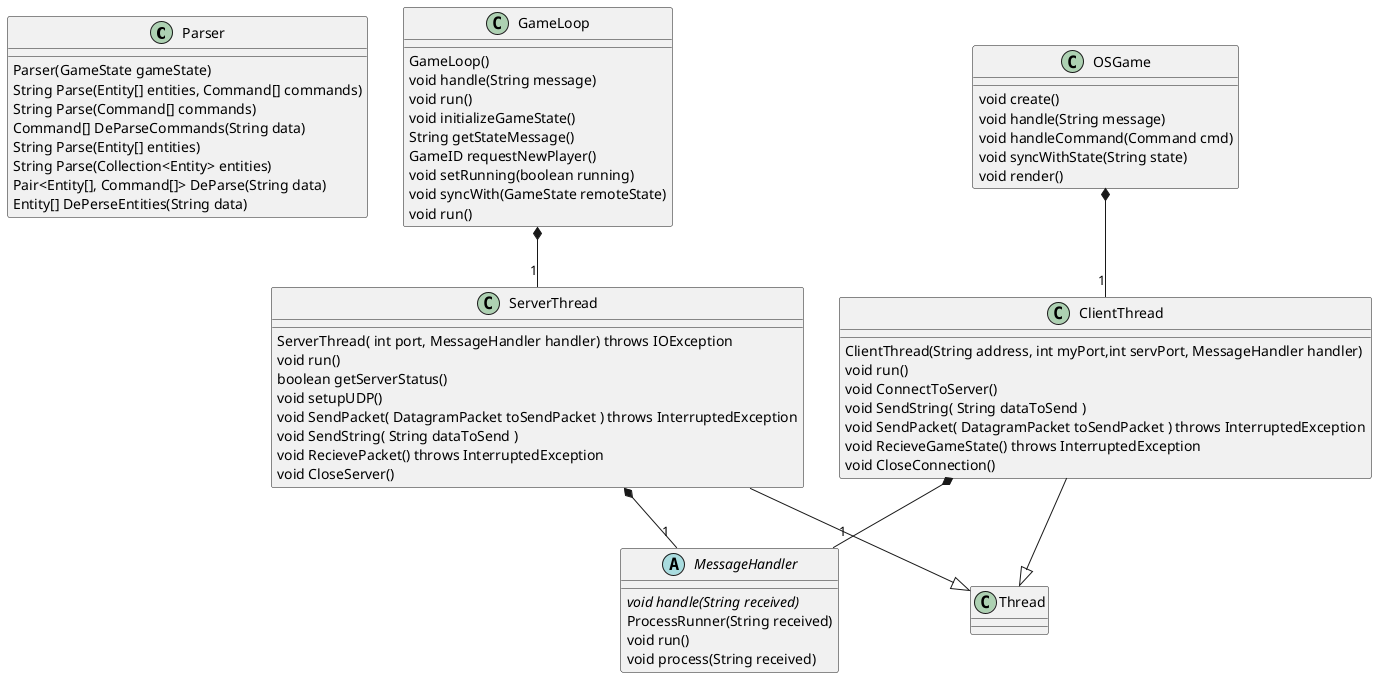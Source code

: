 @startuml
class Parser {
    Parser(GameState gameState)
    String Parse(Entity[] entities, Command[] commands)
    String Parse(Command[] commands)
    Command[] DeParseCommands(String data)
    String Parse(Entity[] entities)
    String Parse(Collection<Entity> entities)
    Pair<Entity[], Command[]> DeParse(String data)
    Entity[] DePerseEntities(String data)
}
class GameLoop{
    GameLoop()
            void handle(String message)
            void run()
    void initializeGameState()
    String getStateMessage()
    GameID requestNewPlayer()
    void setRunning(boolean running)
    void syncWith(GameState remoteState)
    void run()
}
class ServerThread{
    ServerThread( int port, MessageHandler handler) throws IOException
    void run()
    boolean getServerStatus()
    void setupUDP()
    void SendPacket( DatagramPacket toSendPacket ) throws InterruptedException
    void SendString( String dataToSend )
    void RecievePacket() throws InterruptedException
    void CloseServer()
}
class ClientThread{
    ClientThread(String address, int myPort,int servPort, MessageHandler handler)
    void run()
    void ConnectToServer()
    void SendString( String dataToSend )
    void SendPacket( DatagramPacket toSendPacket ) throws InterruptedException
    void RecieveGameState() throws InterruptedException
    void CloseConnection()
}
abstract class MessageHandler {
    {abstract} void handle(String received)
        ProcessRunner(String received)
        void run()
    void process(String received)
}
class OSGame{
    void create()
            void handle(String message)
    void handleCommand(Command cmd)
    void syncWithState(String state)
    void render()
}

ClientThread  --|> Thread
ClientThread *-- "1" MessageHandler
GameLoop *-- "1" ServerThread
OSGame *-- "1" ClientThread
ServerThread  --|> Thread
ServerThread *-- "1" MessageHandler

@enduml
